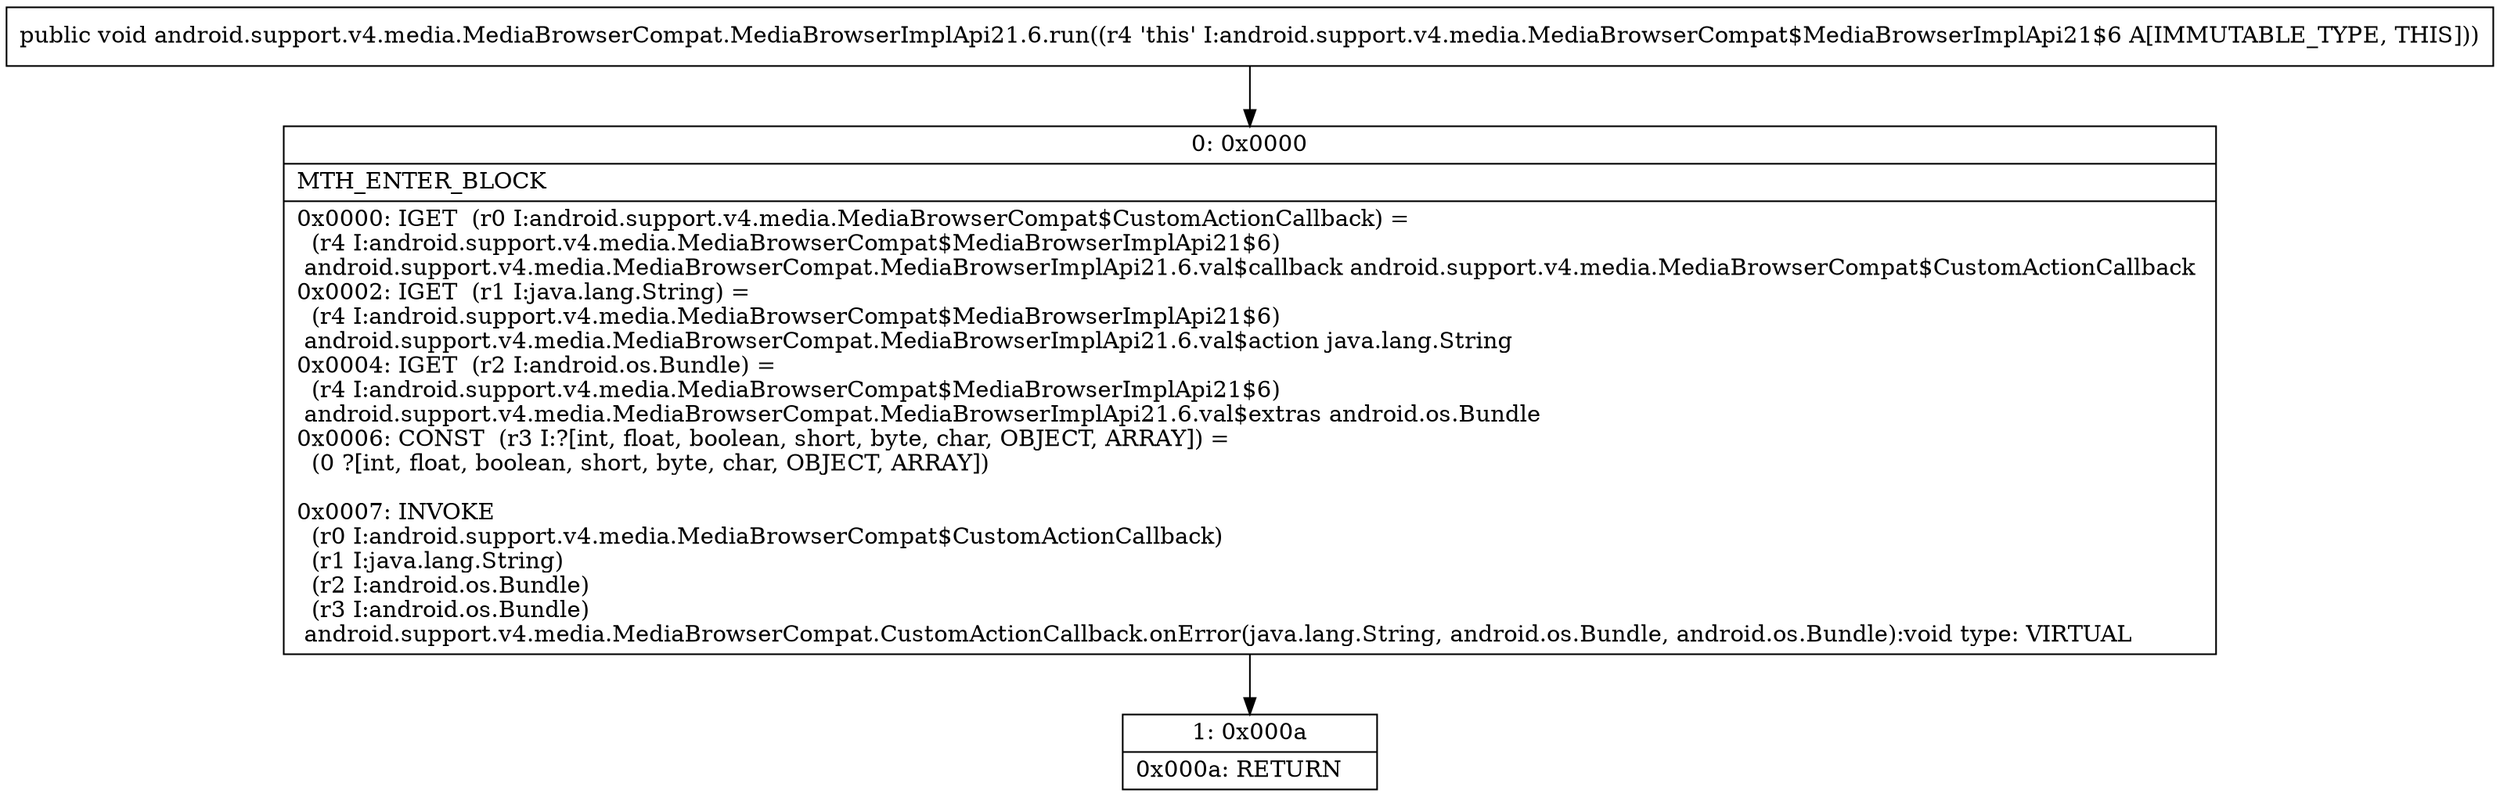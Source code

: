 digraph "CFG forandroid.support.v4.media.MediaBrowserCompat.MediaBrowserImplApi21.6.run()V" {
Node_0 [shape=record,label="{0\:\ 0x0000|MTH_ENTER_BLOCK\l|0x0000: IGET  (r0 I:android.support.v4.media.MediaBrowserCompat$CustomActionCallback) = \l  (r4 I:android.support.v4.media.MediaBrowserCompat$MediaBrowserImplApi21$6)\l android.support.v4.media.MediaBrowserCompat.MediaBrowserImplApi21.6.val$callback android.support.v4.media.MediaBrowserCompat$CustomActionCallback \l0x0002: IGET  (r1 I:java.lang.String) = \l  (r4 I:android.support.v4.media.MediaBrowserCompat$MediaBrowserImplApi21$6)\l android.support.v4.media.MediaBrowserCompat.MediaBrowserImplApi21.6.val$action java.lang.String \l0x0004: IGET  (r2 I:android.os.Bundle) = \l  (r4 I:android.support.v4.media.MediaBrowserCompat$MediaBrowserImplApi21$6)\l android.support.v4.media.MediaBrowserCompat.MediaBrowserImplApi21.6.val$extras android.os.Bundle \l0x0006: CONST  (r3 I:?[int, float, boolean, short, byte, char, OBJECT, ARRAY]) = \l  (0 ?[int, float, boolean, short, byte, char, OBJECT, ARRAY])\l \l0x0007: INVOKE  \l  (r0 I:android.support.v4.media.MediaBrowserCompat$CustomActionCallback)\l  (r1 I:java.lang.String)\l  (r2 I:android.os.Bundle)\l  (r3 I:android.os.Bundle)\l android.support.v4.media.MediaBrowserCompat.CustomActionCallback.onError(java.lang.String, android.os.Bundle, android.os.Bundle):void type: VIRTUAL \l}"];
Node_1 [shape=record,label="{1\:\ 0x000a|0x000a: RETURN   \l}"];
MethodNode[shape=record,label="{public void android.support.v4.media.MediaBrowserCompat.MediaBrowserImplApi21.6.run((r4 'this' I:android.support.v4.media.MediaBrowserCompat$MediaBrowserImplApi21$6 A[IMMUTABLE_TYPE, THIS])) }"];
MethodNode -> Node_0;
Node_0 -> Node_1;
}

